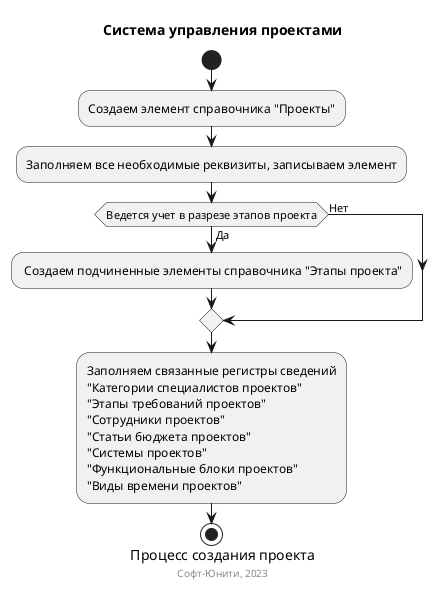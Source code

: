 @startuml

title Система управления проектами
caption Процесс создания проекта
footer Софт-Юнити, 2023

start
:Создаем элемент справочника "Проекты";
:Заполняем все необходимые реквизиты, записываем элемент;
if (Ведется учет в разрезе этапов проекта) then (Да)
    : Создаем подчиненные элементы справочника "Этапы проекта";
else (Нет)
endif
:Заполняем связанные регистры сведений
"Категории специалистов проектов"
"Этапы требований проектов"
"Сотрудники проектов"
"Статьи бюджета проектов"
"Системы проектов"
"Функциональные блоки проектов"
"Виды времени проектов";
stop

@enduml